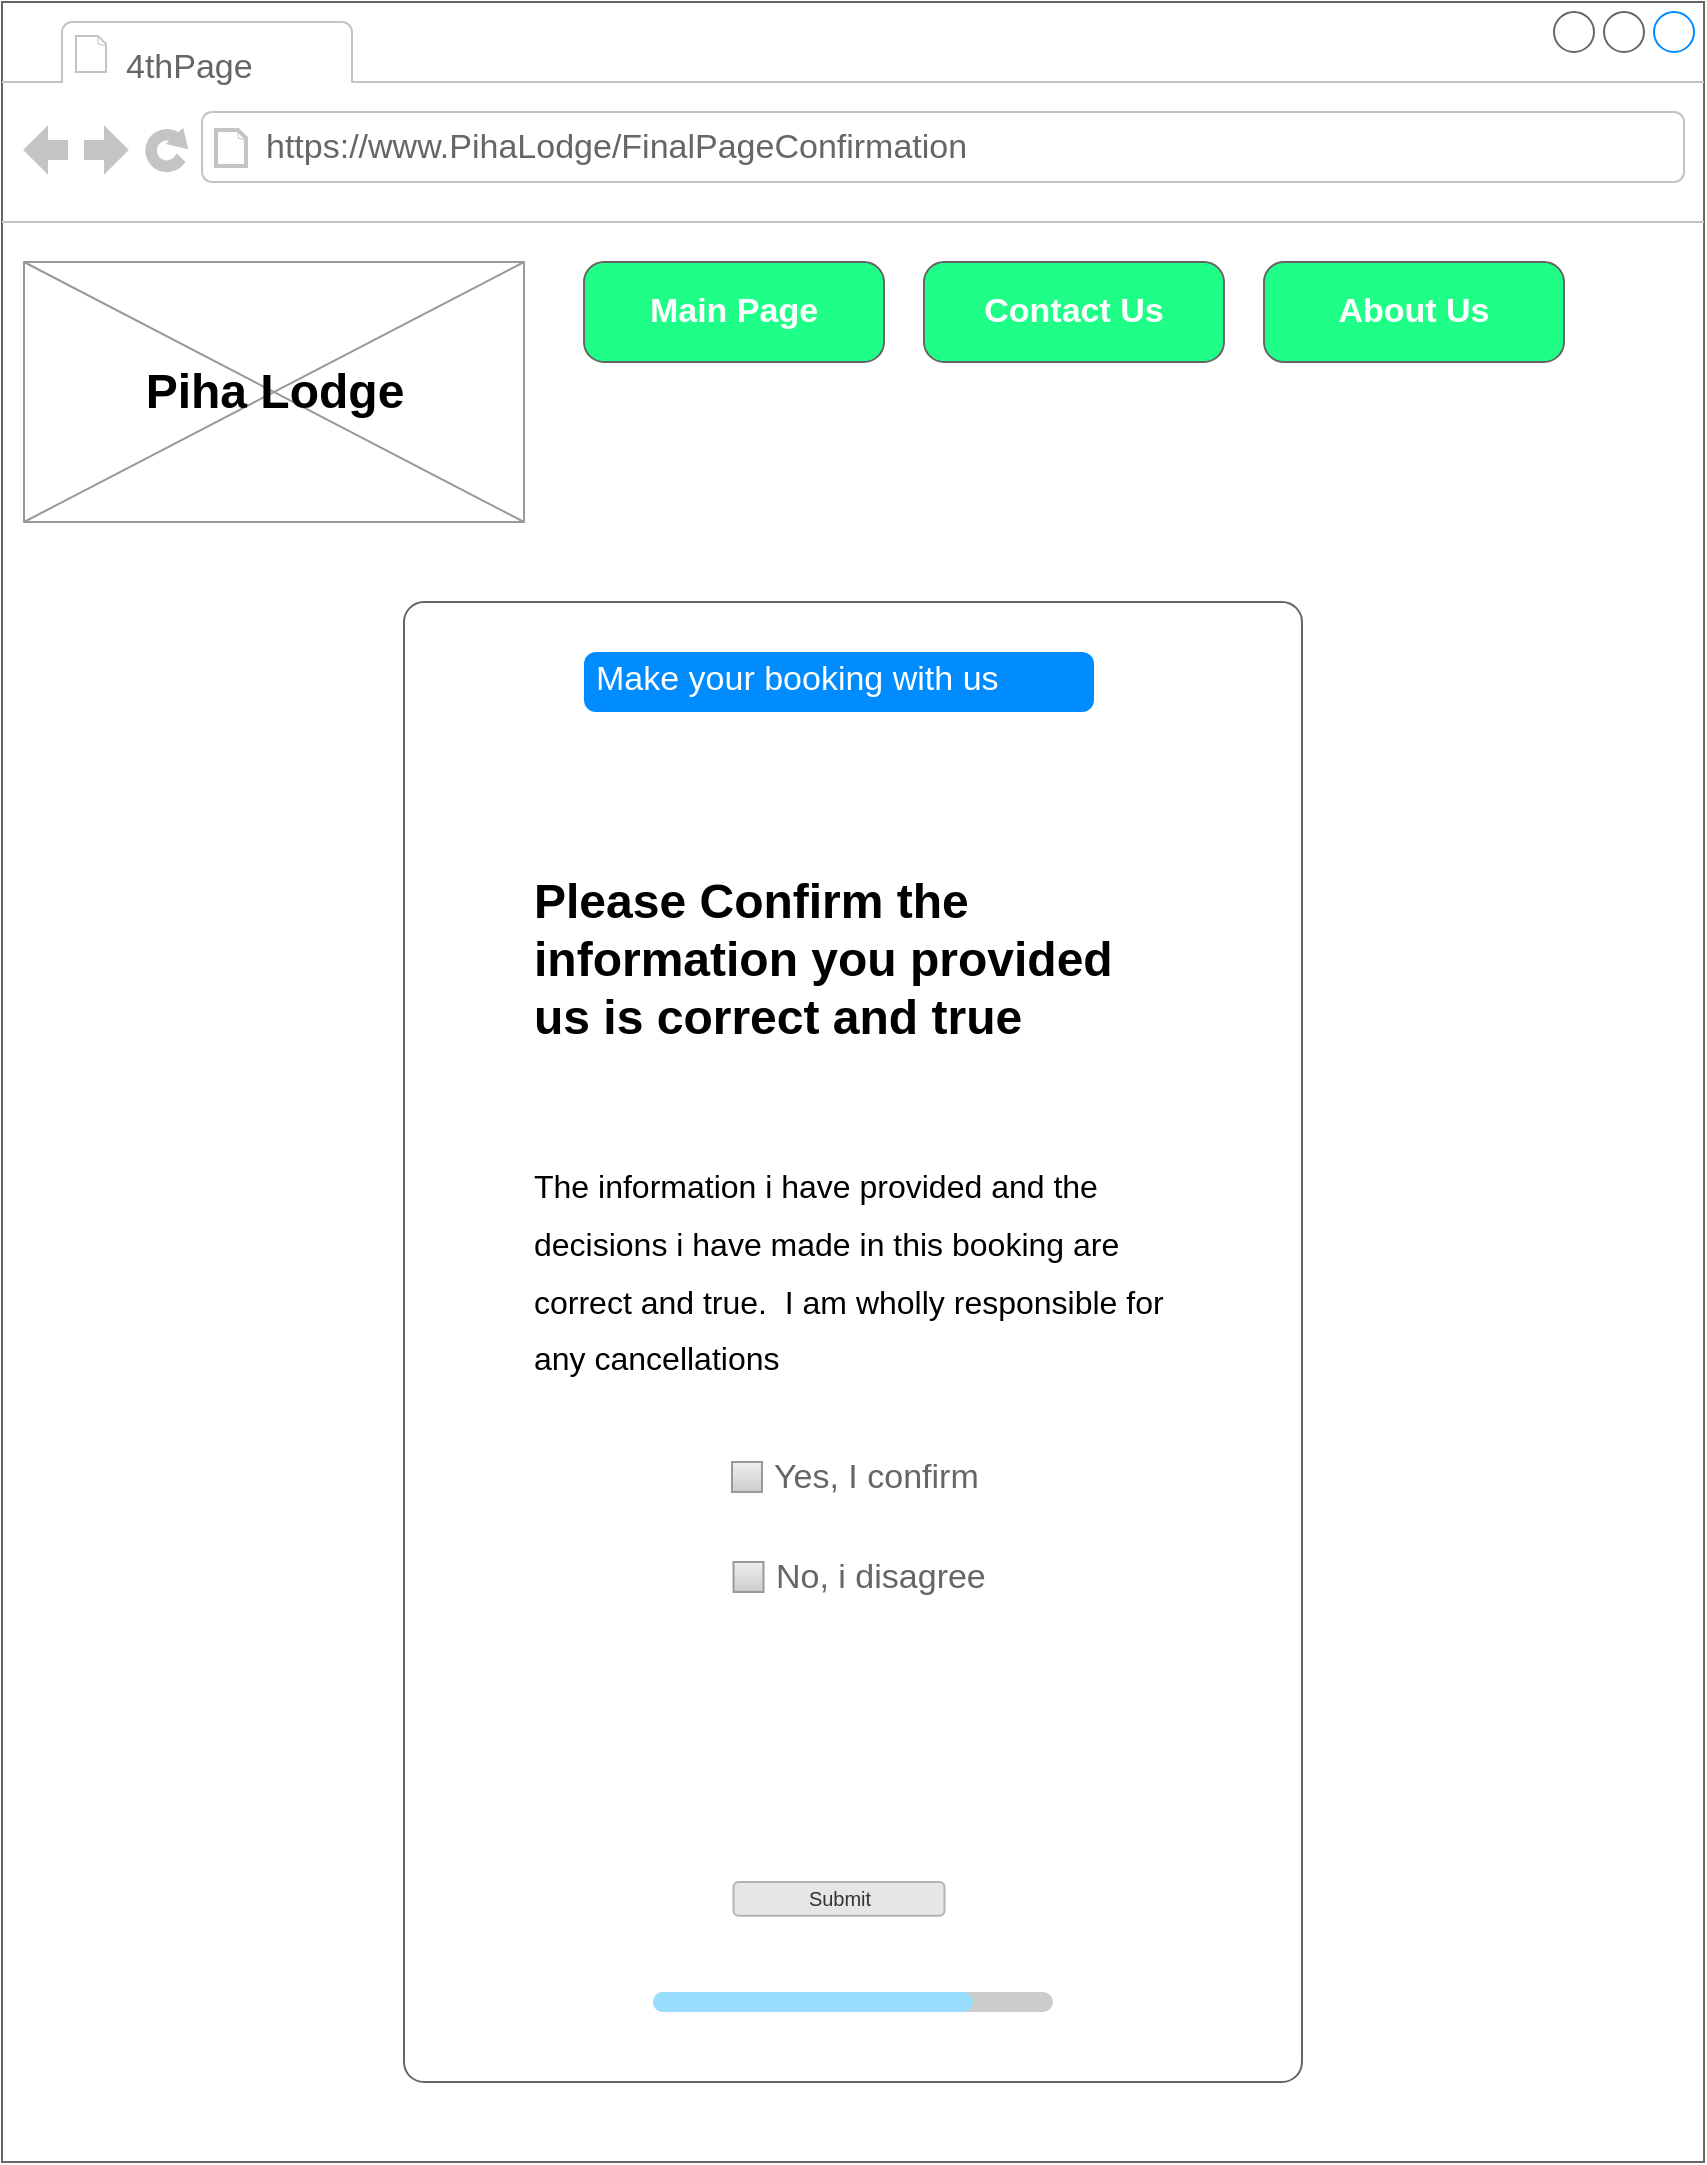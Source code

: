 <mxfile version="23.1.5" type="device">
  <diagram name="Page-1" id="6TBuuih9nH9oJguaqHNF">
    <mxGraphModel dx="1036" dy="606" grid="1" gridSize="10" guides="1" tooltips="1" connect="1" arrows="1" fold="1" page="1" pageScale="1" pageWidth="827" pageHeight="1169" math="0" shadow="0">
      <root>
        <mxCell id="0" />
        <mxCell id="1" parent="0" />
        <mxCell id="fPgYhk_4lXPyHKJmDCoh-1" value="" style="strokeWidth=1;shadow=0;dashed=0;align=center;html=1;shape=mxgraph.mockup.containers.browserWindow;rSize=0;strokeColor=#666666;strokeColor2=#008cff;strokeColor3=#c4c4c4;mainText=,;recursiveResize=0;" parent="1" vertex="1">
          <mxGeometry x="9" y="70" width="851" height="1080" as="geometry" />
        </mxCell>
        <mxCell id="fPgYhk_4lXPyHKJmDCoh-2" value="4thPage" style="strokeWidth=1;shadow=0;dashed=0;align=center;html=1;shape=mxgraph.mockup.containers.anchor;fontSize=17;fontColor=#666666;align=left;whiteSpace=wrap;" parent="fPgYhk_4lXPyHKJmDCoh-1" vertex="1">
          <mxGeometry x="60" y="20" width="110" height="26" as="geometry" />
        </mxCell>
        <mxCell id="fPgYhk_4lXPyHKJmDCoh-3" value="https://www.PihaLodge/FinalPageConfirmation" style="strokeWidth=1;shadow=0;dashed=0;align=center;html=1;shape=mxgraph.mockup.containers.anchor;rSize=0;fontSize=17;fontColor=#666666;align=left;" parent="fPgYhk_4lXPyHKJmDCoh-1" vertex="1">
          <mxGeometry x="130" y="60" width="250" height="26" as="geometry" />
        </mxCell>
        <mxCell id="fPgYhk_4lXPyHKJmDCoh-66" value="" style="verticalLabelPosition=bottom;shadow=0;dashed=0;align=center;html=1;verticalAlign=top;strokeWidth=1;shape=mxgraph.mockup.graphics.simpleIcon;strokeColor=#999999;" parent="fPgYhk_4lXPyHKJmDCoh-1" vertex="1">
          <mxGeometry x="11" y="130" width="250" height="130" as="geometry" />
        </mxCell>
        <mxCell id="fPgYhk_4lXPyHKJmDCoh-67" value="Piha Lodge" style="text;strokeColor=none;fillColor=none;html=1;fontSize=24;fontStyle=1;verticalAlign=middle;align=center;" parent="fPgYhk_4lXPyHKJmDCoh-1" vertex="1">
          <mxGeometry x="86" y="175" width="100" height="40" as="geometry" />
        </mxCell>
        <mxCell id="fPgYhk_4lXPyHKJmDCoh-73" value="About Us" style="strokeWidth=1;shadow=0;dashed=0;align=center;html=1;shape=mxgraph.mockup.buttons.button;strokeColor=#666666;fontColor=#ffffff;mainText=;buttonStyle=round;fontSize=17;fontStyle=1;fillColor=#1FFF87;whiteSpace=wrap;" parent="fPgYhk_4lXPyHKJmDCoh-1" vertex="1">
          <mxGeometry x="631" y="130" width="150" height="50" as="geometry" />
        </mxCell>
        <mxCell id="fPgYhk_4lXPyHKJmDCoh-74" value="Contact Us" style="strokeWidth=1;shadow=0;dashed=0;align=center;html=1;shape=mxgraph.mockup.buttons.button;strokeColor=#666666;fontColor=#ffffff;mainText=;buttonStyle=round;fontSize=17;fontStyle=1;fillColor=#1FFF87;whiteSpace=wrap;labelBackgroundColor=none;" parent="fPgYhk_4lXPyHKJmDCoh-1" vertex="1">
          <mxGeometry x="461" y="130" width="150" height="50" as="geometry" />
        </mxCell>
        <mxCell id="fPgYhk_4lXPyHKJmDCoh-75" value="Main Page" style="strokeWidth=1;shadow=0;dashed=0;align=center;html=1;shape=mxgraph.mockup.buttons.button;strokeColor=#666666;fontColor=#ffffff;mainText=;buttonStyle=round;fontSize=17;fontStyle=1;fillColor=#1FFF87;whiteSpace=wrap;" parent="fPgYhk_4lXPyHKJmDCoh-1" vertex="1">
          <mxGeometry x="291" y="130" width="150" height="50" as="geometry" />
        </mxCell>
        <mxCell id="fPgYhk_4lXPyHKJmDCoh-140" value="" style="shape=mxgraph.mockup.containers.marginRect;rectMarginTop=10;strokeColor=#666666;strokeWidth=1;dashed=0;rounded=1;arcSize=5;recursiveResize=0;html=1;whiteSpace=wrap;" parent="fPgYhk_4lXPyHKJmDCoh-1" vertex="1">
          <mxGeometry x="201" y="290" width="449" height="750" as="geometry" />
        </mxCell>
        <mxCell id="fPgYhk_4lXPyHKJmDCoh-141" value="Make your booking with us" style="shape=rect;strokeColor=none;fillColor=#008cff;strokeWidth=1;dashed=0;rounded=1;arcSize=20;fontColor=#ffffff;fontSize=17;spacing=2;spacingTop=-2;align=left;autosize=1;spacingLeft=4;resizeWidth=0;resizeHeight=0;perimeter=none;html=1;whiteSpace=wrap;" parent="fPgYhk_4lXPyHKJmDCoh-140" vertex="1">
          <mxGeometry x="90" y="35" width="255" height="30" as="geometry" />
        </mxCell>
        <mxCell id="fPgYhk_4lXPyHKJmDCoh-278" value="" style="verticalLabelPosition=bottom;shadow=0;dashed=0;align=center;html=1;verticalAlign=top;strokeWidth=1;shape=mxgraph.mockup.misc.progressBar;fillColor=#cccccc;strokeColor=none;fillColor2=#99ddff;barPos=80;" parent="fPgYhk_4lXPyHKJmDCoh-140" vertex="1">
          <mxGeometry x="124.5" y="700" width="200" height="20" as="geometry" />
        </mxCell>
        <mxCell id="fPgYhk_4lXPyHKJmDCoh-283" value="Submit" style="rounded=1;html=1;shadow=0;dashed=0;whiteSpace=wrap;fontSize=10;fillColor=#E6E6E6;align=center;strokeColor=#B3B3B3;fontColor=#333333;" parent="fPgYhk_4lXPyHKJmDCoh-140" vertex="1">
          <mxGeometry x="164.75" y="650" width="105.5" height="16.88" as="geometry" />
        </mxCell>
        <mxCell id="x6LUmq6az_TB_j9jFu4Y-1" value="&lt;h1&gt;Please Confirm the information you provided us is correct and true&lt;/h1&gt;" style="text;html=1;spacing=5;spacingTop=-20;whiteSpace=wrap;overflow=hidden;rounded=0;" vertex="1" parent="fPgYhk_4lXPyHKJmDCoh-140">
          <mxGeometry x="60" y="140" width="330" height="160" as="geometry" />
        </mxCell>
        <mxCell id="x6LUmq6az_TB_j9jFu4Y-2" value="Yes, I confirm" style="strokeWidth=1;shadow=0;dashed=0;align=center;html=1;shape=mxgraph.mockup.forms.rrect;rSize=0;fillColor=#eeeeee;strokeColor=#999999;gradientColor=#cccccc;align=left;spacingLeft=4;fontSize=17;fontColor=#666666;labelPosition=right;" vertex="1" parent="fPgYhk_4lXPyHKJmDCoh-140">
          <mxGeometry x="164" y="440" width="15" height="15" as="geometry" />
        </mxCell>
        <mxCell id="x6LUmq6az_TB_j9jFu4Y-3" value="&lt;h1&gt;&lt;span style=&quot;font-weight: normal;&quot;&gt;&lt;font style=&quot;font-size: 16px;&quot;&gt;The information i have provided and the decisions i have made in this booking are correct and true.&amp;nbsp; I am wholly responsible for any cancellations&amp;nbsp;&lt;/font&gt;&lt;/span&gt;&lt;/h1&gt;" style="text;html=1;spacing=5;spacingTop=-20;whiteSpace=wrap;overflow=hidden;rounded=0;" vertex="1" parent="fPgYhk_4lXPyHKJmDCoh-140">
          <mxGeometry x="60" y="280" width="330" height="160" as="geometry" />
        </mxCell>
        <mxCell id="x6LUmq6az_TB_j9jFu4Y-4" value="No, i disagree" style="strokeWidth=1;shadow=0;dashed=0;align=center;html=1;shape=mxgraph.mockup.forms.rrect;rSize=0;fillColor=#eeeeee;strokeColor=#999999;gradientColor=#cccccc;align=left;spacingLeft=4;fontSize=17;fontColor=#666666;labelPosition=right;" vertex="1" parent="fPgYhk_4lXPyHKJmDCoh-140">
          <mxGeometry x="164.75" y="490" width="15" height="15" as="geometry" />
        </mxCell>
      </root>
    </mxGraphModel>
  </diagram>
</mxfile>
